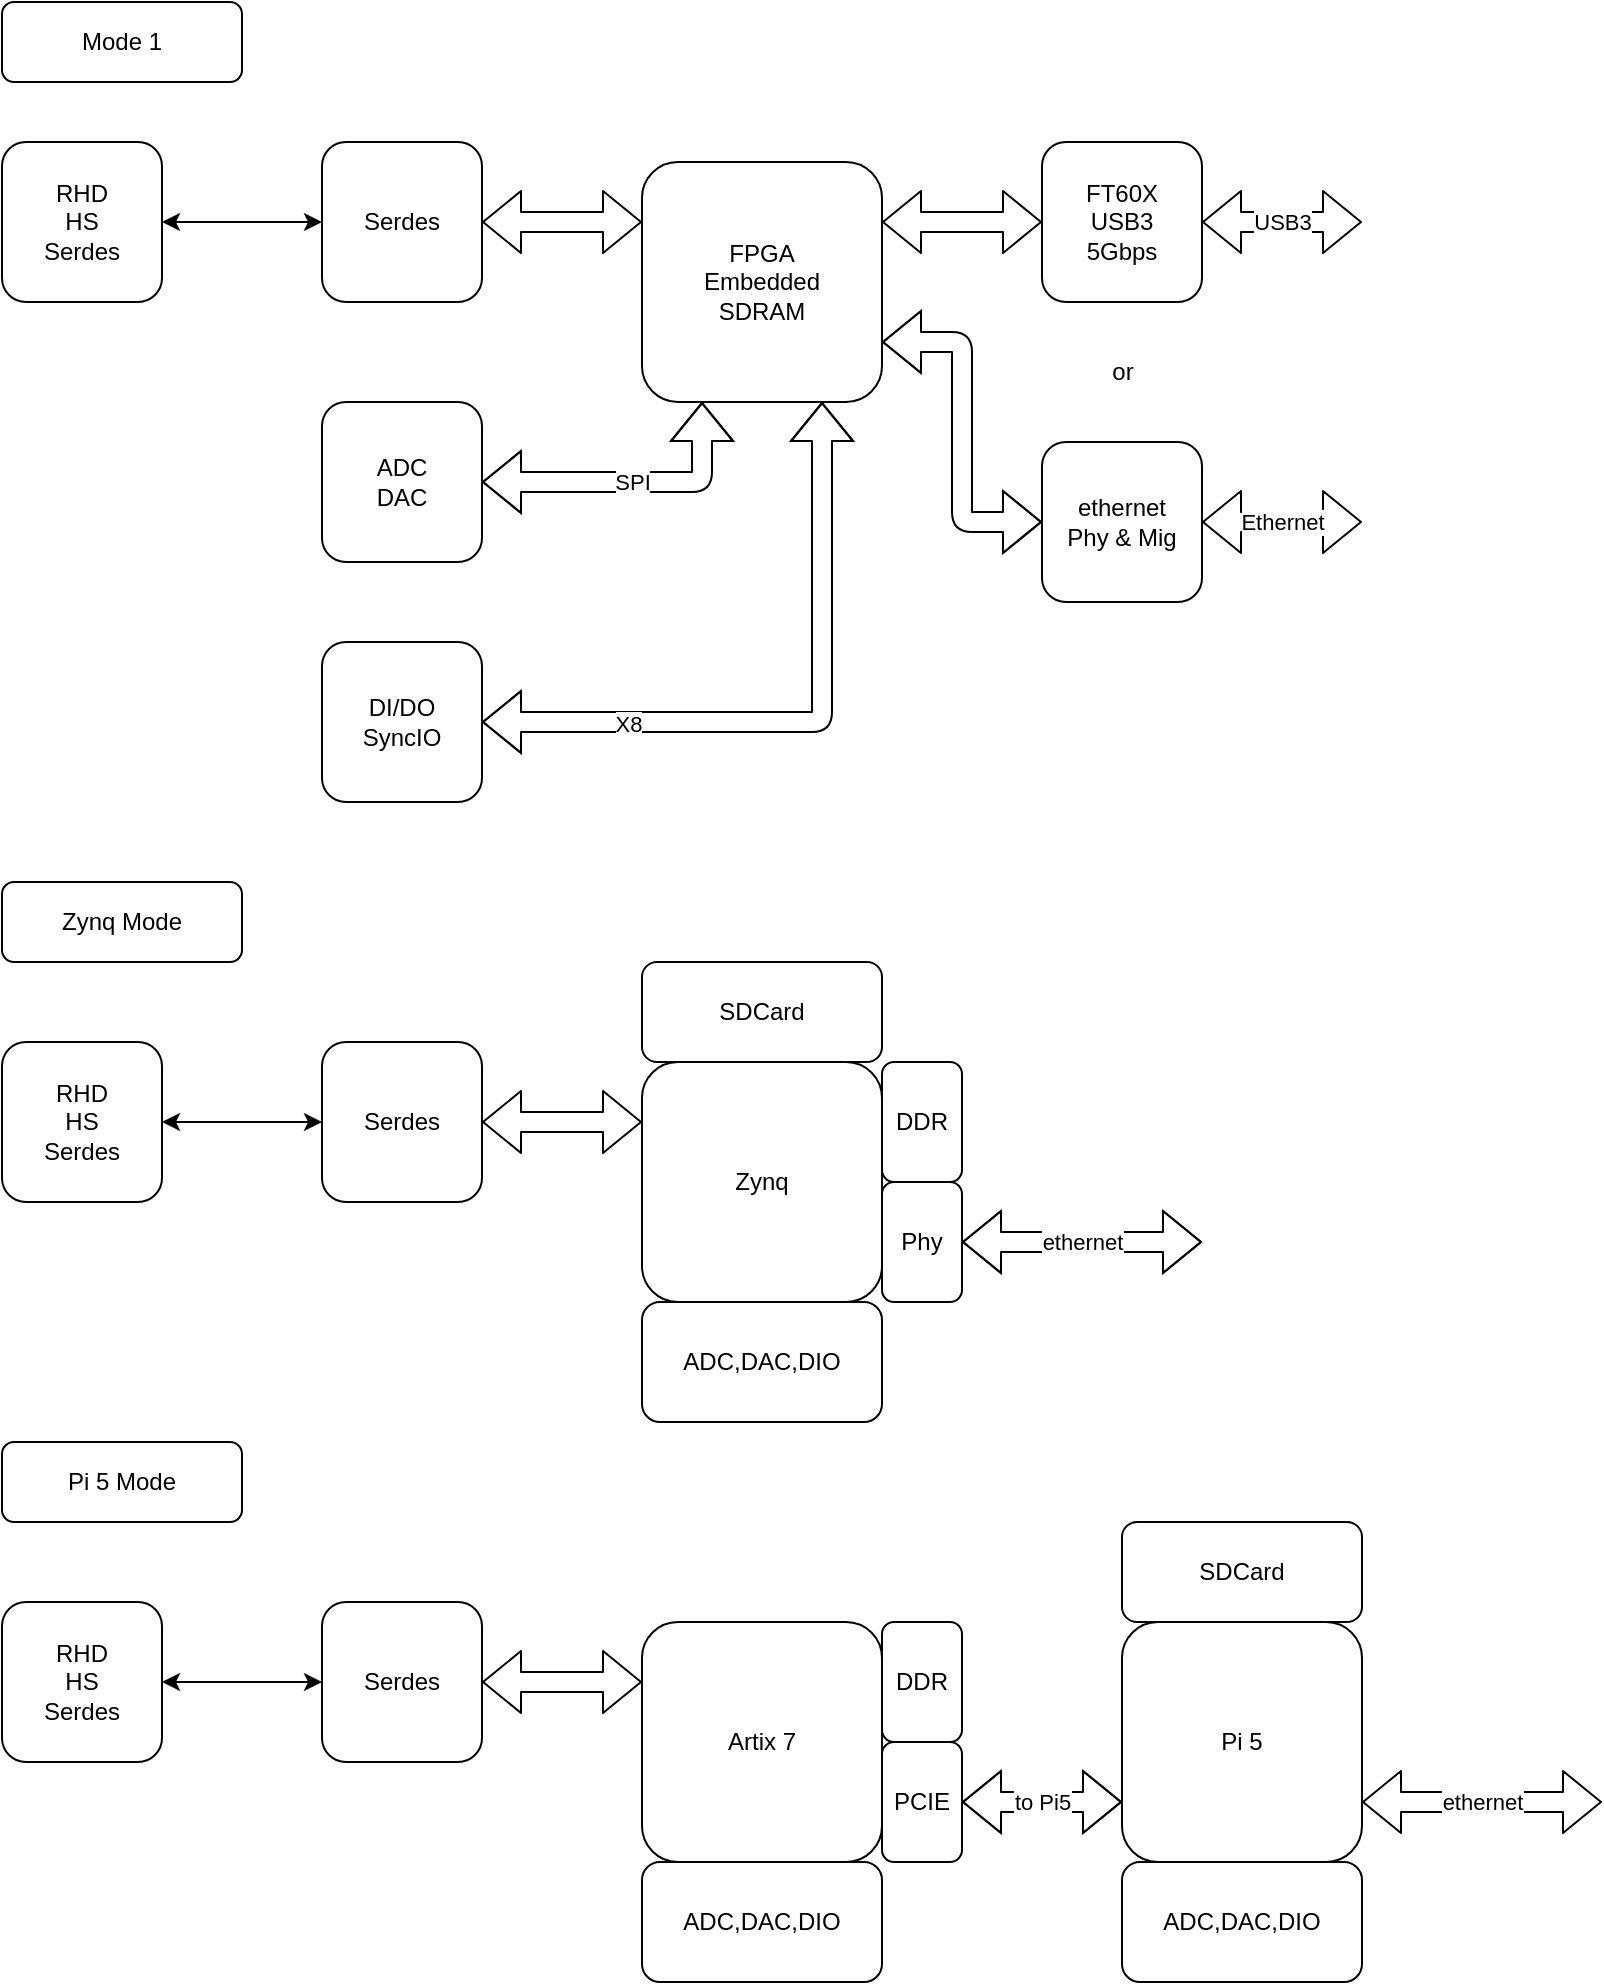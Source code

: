 <mxfile>
    <diagram id="MvwZPQMMX9KgkmHfH9Kx" name="Page-1">
        <mxGraphModel dx="1522" dy="728" grid="1" gridSize="10" guides="1" tooltips="1" connect="1" arrows="1" fold="1" page="1" pageScale="1" pageWidth="850" pageHeight="1100" math="0" shadow="0">
            <root>
                <mxCell id="0"/>
                <mxCell id="1" parent="0"/>
                <mxCell id="9" style="edgeStyle=none;html=1;exitX=1;exitY=0.5;exitDx=0;exitDy=0;entryX=0;entryY=0.5;entryDx=0;entryDy=0;startArrow=classic;startFill=1;" edge="1" parent="1" source="2" target="4">
                    <mxGeometry relative="1" as="geometry"/>
                </mxCell>
                <mxCell id="2" value="RHD&lt;br&gt;HS&lt;br&gt;Serdes" style="rounded=1;whiteSpace=wrap;html=1;" vertex="1" parent="1">
                    <mxGeometry x="40" y="110" width="80" height="80" as="geometry"/>
                </mxCell>
                <mxCell id="18" style="edgeStyle=none;shape=flexArrow;html=1;exitX=1;exitY=0.75;exitDx=0;exitDy=0;entryX=0;entryY=0.5;entryDx=0;entryDy=0;startArrow=classic;startFill=1;" edge="1" parent="1" source="3" target="8">
                    <mxGeometry relative="1" as="geometry">
                        <Array as="points">
                            <mxPoint x="520" y="210"/>
                            <mxPoint x="520" y="300"/>
                        </Array>
                    </mxGeometry>
                </mxCell>
                <mxCell id="28" style="edgeStyle=none;shape=flexArrow;html=1;exitX=1;exitY=0.25;exitDx=0;exitDy=0;entryX=0;entryY=0.5;entryDx=0;entryDy=0;startArrow=classic;startFill=1;" edge="1" parent="1" source="3" target="7">
                    <mxGeometry relative="1" as="geometry"/>
                </mxCell>
                <mxCell id="3" value="FPGA&lt;br&gt;Embedded&lt;br&gt;SDRAM" style="rounded=1;whiteSpace=wrap;html=1;" vertex="1" parent="1">
                    <mxGeometry x="360" y="120" width="120" height="120" as="geometry"/>
                </mxCell>
                <mxCell id="27" style="edgeStyle=none;shape=flexArrow;html=1;exitX=1;exitY=0.5;exitDx=0;exitDy=0;entryX=0;entryY=0.25;entryDx=0;entryDy=0;startArrow=classic;startFill=1;" edge="1" parent="1" source="4" target="3">
                    <mxGeometry relative="1" as="geometry"/>
                </mxCell>
                <mxCell id="4" value="Serdes" style="rounded=1;whiteSpace=wrap;html=1;" vertex="1" parent="1">
                    <mxGeometry x="200" y="110" width="80" height="80" as="geometry"/>
                </mxCell>
                <mxCell id="11" value="SPI" style="edgeStyle=none;shape=flexArrow;html=1;exitX=1;exitY=0.5;exitDx=0;exitDy=0;entryX=0.25;entryY=1;entryDx=0;entryDy=0;startArrow=classic;startFill=1;" edge="1" parent="1" source="5" target="3">
                    <mxGeometry relative="1" as="geometry">
                        <Array as="points">
                            <mxPoint x="390" y="280"/>
                        </Array>
                    </mxGeometry>
                </mxCell>
                <mxCell id="5" value="ADC&lt;br&gt;DAC" style="rounded=1;whiteSpace=wrap;html=1;" vertex="1" parent="1">
                    <mxGeometry x="200" y="240" width="80" height="80" as="geometry"/>
                </mxCell>
                <mxCell id="12" style="edgeStyle=none;shape=flexArrow;html=1;exitX=1;exitY=0.5;exitDx=0;exitDy=0;entryX=0.75;entryY=1;entryDx=0;entryDy=0;startArrow=classic;startFill=1;" edge="1" parent="1" source="6" target="3">
                    <mxGeometry relative="1" as="geometry">
                        <Array as="points">
                            <mxPoint x="450" y="400"/>
                        </Array>
                    </mxGeometry>
                </mxCell>
                <mxCell id="14" value="X8" style="edgeLabel;html=1;align=center;verticalAlign=middle;resizable=0;points=[];" vertex="1" connectable="0" parent="12">
                    <mxGeometry x="-0.562" y="-1" relative="1" as="geometry">
                        <mxPoint as="offset"/>
                    </mxGeometry>
                </mxCell>
                <mxCell id="6" value="DI/DO&lt;br&gt;SyncIO" style="rounded=1;whiteSpace=wrap;html=1;" vertex="1" parent="1">
                    <mxGeometry x="200" y="360" width="80" height="80" as="geometry"/>
                </mxCell>
                <mxCell id="22" value="USB3" style="edgeStyle=none;shape=flexArrow;html=1;exitX=1;exitY=0.5;exitDx=0;exitDy=0;startArrow=classic;startFill=1;" edge="1" parent="1" source="7">
                    <mxGeometry relative="1" as="geometry">
                        <mxPoint x="720" y="150" as="targetPoint"/>
                    </mxGeometry>
                </mxCell>
                <mxCell id="7" value="FT60X&lt;br&gt;USB3&lt;br&gt;5Gbps" style="rounded=1;whiteSpace=wrap;html=1;" vertex="1" parent="1">
                    <mxGeometry x="560" y="110" width="80" height="80" as="geometry"/>
                </mxCell>
                <mxCell id="23" value="Ethernet" style="edgeStyle=none;shape=flexArrow;html=1;exitX=1;exitY=0.5;exitDx=0;exitDy=0;startArrow=classic;startFill=1;" edge="1" parent="1" source="8">
                    <mxGeometry relative="1" as="geometry">
                        <mxPoint x="720" y="300" as="targetPoint"/>
                    </mxGeometry>
                </mxCell>
                <mxCell id="8" value="ethernet&lt;br&gt;Phy &amp;amp; Mig" style="rounded=1;whiteSpace=wrap;html=1;" vertex="1" parent="1">
                    <mxGeometry x="560" y="260" width="80" height="80" as="geometry"/>
                </mxCell>
                <mxCell id="24" value="or" style="text;html=1;align=center;verticalAlign=middle;resizable=0;points=[];autosize=1;strokeColor=none;fillColor=none;" vertex="1" parent="1">
                    <mxGeometry x="585" y="210" width="30" height="30" as="geometry"/>
                </mxCell>
                <mxCell id="29" style="edgeStyle=none;html=1;exitX=1;exitY=0.5;exitDx=0;exitDy=0;entryX=0;entryY=0.5;entryDx=0;entryDy=0;startArrow=classic;startFill=1;" edge="1" parent="1" source="30" target="35">
                    <mxGeometry relative="1" as="geometry"/>
                </mxCell>
                <mxCell id="30" value="RHD&lt;br&gt;HS&lt;br&gt;Serdes" style="rounded=1;whiteSpace=wrap;html=1;" vertex="1" parent="1">
                    <mxGeometry x="40" y="560" width="80" height="80" as="geometry"/>
                </mxCell>
                <mxCell id="33" value="Zynq" style="rounded=1;whiteSpace=wrap;html=1;" vertex="1" parent="1">
                    <mxGeometry x="360" y="570" width="120" height="120" as="geometry"/>
                </mxCell>
                <mxCell id="34" style="edgeStyle=none;shape=flexArrow;html=1;exitX=1;exitY=0.5;exitDx=0;exitDy=0;entryX=0;entryY=0.25;entryDx=0;entryDy=0;startArrow=classic;startFill=1;" edge="1" parent="1" source="35" target="33">
                    <mxGeometry relative="1" as="geometry"/>
                </mxCell>
                <mxCell id="35" value="Serdes" style="rounded=1;whiteSpace=wrap;html=1;" vertex="1" parent="1">
                    <mxGeometry x="200" y="560" width="80" height="80" as="geometry"/>
                </mxCell>
                <mxCell id="48" value="ethernet" style="edgeStyle=none;shape=flexArrow;html=1;exitX=1;exitY=0.5;exitDx=0;exitDy=0;startArrow=classic;startFill=1;" edge="1" parent="1" source="47">
                    <mxGeometry relative="1" as="geometry">
                        <mxPoint x="640" y="660" as="targetPoint"/>
                        <Array as="points">
                            <mxPoint x="560" y="660"/>
                        </Array>
                    </mxGeometry>
                </mxCell>
                <mxCell id="47" value="Phy" style="rounded=1;whiteSpace=wrap;html=1;" vertex="1" parent="1">
                    <mxGeometry x="480" y="630" width="40" height="60" as="geometry"/>
                </mxCell>
                <mxCell id="50" value="DDR" style="rounded=1;whiteSpace=wrap;html=1;" vertex="1" parent="1">
                    <mxGeometry x="480" y="570" width="40" height="60" as="geometry"/>
                </mxCell>
                <mxCell id="51" value="Mode 1" style="rounded=1;whiteSpace=wrap;html=1;" vertex="1" parent="1">
                    <mxGeometry x="40" y="40" width="120" height="40" as="geometry"/>
                </mxCell>
                <mxCell id="52" value="Zynq Mode" style="rounded=1;whiteSpace=wrap;html=1;" vertex="1" parent="1">
                    <mxGeometry x="40" y="480" width="120" height="40" as="geometry"/>
                </mxCell>
                <mxCell id="53" value="SDCard" style="rounded=1;whiteSpace=wrap;html=1;" vertex="1" parent="1">
                    <mxGeometry x="360" y="520" width="120" height="50" as="geometry"/>
                </mxCell>
                <mxCell id="54" style="edgeStyle=none;html=1;exitX=1;exitY=0.5;exitDx=0;exitDy=0;entryX=0;entryY=0.5;entryDx=0;entryDy=0;startArrow=classic;startFill=1;" edge="1" parent="1" source="55" target="58">
                    <mxGeometry relative="1" as="geometry"/>
                </mxCell>
                <mxCell id="55" value="RHD&lt;br&gt;HS&lt;br&gt;Serdes" style="rounded=1;whiteSpace=wrap;html=1;" vertex="1" parent="1">
                    <mxGeometry x="40" y="840" width="80" height="80" as="geometry"/>
                </mxCell>
                <mxCell id="56" value="Artix 7" style="rounded=1;whiteSpace=wrap;html=1;" vertex="1" parent="1">
                    <mxGeometry x="360" y="850" width="120" height="120" as="geometry"/>
                </mxCell>
                <mxCell id="57" style="edgeStyle=none;shape=flexArrow;html=1;exitX=1;exitY=0.5;exitDx=0;exitDy=0;entryX=0;entryY=0.25;entryDx=0;entryDy=0;startArrow=classic;startFill=1;" edge="1" parent="1" source="58" target="56">
                    <mxGeometry relative="1" as="geometry"/>
                </mxCell>
                <mxCell id="58" value="Serdes" style="rounded=1;whiteSpace=wrap;html=1;" vertex="1" parent="1">
                    <mxGeometry x="200" y="840" width="80" height="80" as="geometry"/>
                </mxCell>
                <mxCell id="59" value="to Pi5" style="edgeStyle=none;shape=flexArrow;html=1;exitX=1;exitY=0.5;exitDx=0;exitDy=0;startArrow=classic;startFill=1;" edge="1" parent="1" source="60">
                    <mxGeometry relative="1" as="geometry">
                        <mxPoint x="600" y="940" as="targetPoint"/>
                        <Array as="points">
                            <mxPoint x="560" y="940"/>
                        </Array>
                    </mxGeometry>
                </mxCell>
                <mxCell id="60" value="PCIE" style="rounded=1;whiteSpace=wrap;html=1;" vertex="1" parent="1">
                    <mxGeometry x="480" y="910" width="40" height="60" as="geometry"/>
                </mxCell>
                <mxCell id="61" value="DDR" style="rounded=1;whiteSpace=wrap;html=1;" vertex="1" parent="1">
                    <mxGeometry x="480" y="850" width="40" height="60" as="geometry"/>
                </mxCell>
                <mxCell id="62" value="Pi 5 Mode" style="rounded=1;whiteSpace=wrap;html=1;" vertex="1" parent="1">
                    <mxGeometry x="40" y="760" width="120" height="40" as="geometry"/>
                </mxCell>
                <mxCell id="70" value="ethernet" style="edgeStyle=none;shape=flexArrow;html=1;exitX=1;exitY=0.75;exitDx=0;exitDy=0;startArrow=classic;startFill=1;" edge="1" parent="1" source="64">
                    <mxGeometry relative="1" as="geometry">
                        <mxPoint x="840" y="940" as="targetPoint"/>
                    </mxGeometry>
                </mxCell>
                <mxCell id="64" value="Pi 5" style="rounded=1;whiteSpace=wrap;html=1;" vertex="1" parent="1">
                    <mxGeometry x="600" y="850" width="120" height="120" as="geometry"/>
                </mxCell>
                <mxCell id="65" value="SDCard" style="rounded=1;whiteSpace=wrap;html=1;" vertex="1" parent="1">
                    <mxGeometry x="600" y="800" width="120" height="50" as="geometry"/>
                </mxCell>
                <mxCell id="67" value="ADC,DAC,DIO" style="rounded=1;whiteSpace=wrap;html=1;" vertex="1" parent="1">
                    <mxGeometry x="360" y="690" width="120" height="60" as="geometry"/>
                </mxCell>
                <mxCell id="68" value="ADC,DAC,DIO" style="rounded=1;whiteSpace=wrap;html=1;" vertex="1" parent="1">
                    <mxGeometry x="360" y="970" width="120" height="60" as="geometry"/>
                </mxCell>
                <mxCell id="69" value="ADC,DAC,DIO" style="rounded=1;whiteSpace=wrap;html=1;" vertex="1" parent="1">
                    <mxGeometry x="600" y="970" width="120" height="60" as="geometry"/>
                </mxCell>
            </root>
        </mxGraphModel>
    </diagram>
</mxfile>